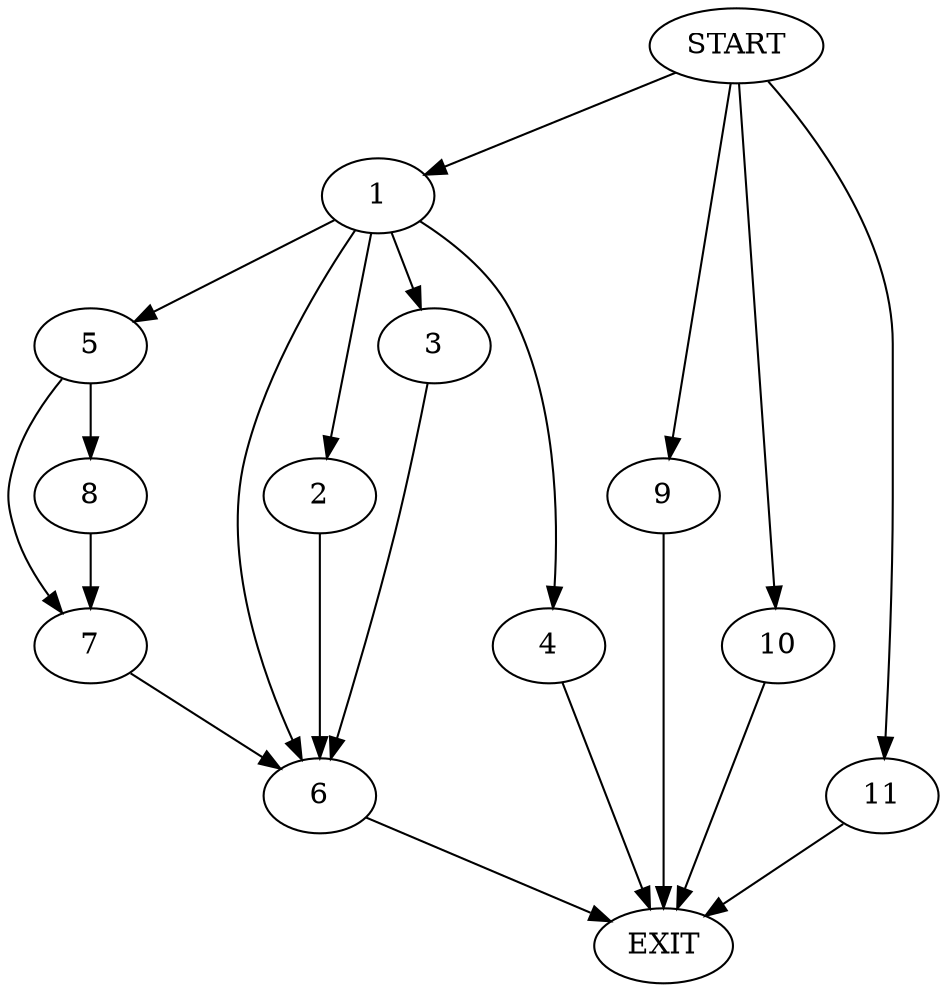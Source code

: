 digraph {
0 [label="START"]
12 [label="EXIT"]
0 -> 1
1 -> 2
1 -> 3
1 -> 4
1 -> 5
1 -> 6
5 -> 7
5 -> 8
4 -> 12
2 -> 6
6 -> 12
3 -> 6
8 -> 7
7 -> 6
0 -> 9
9 -> 12
0 -> 10
10 -> 12
0 -> 11
11 -> 12
}
